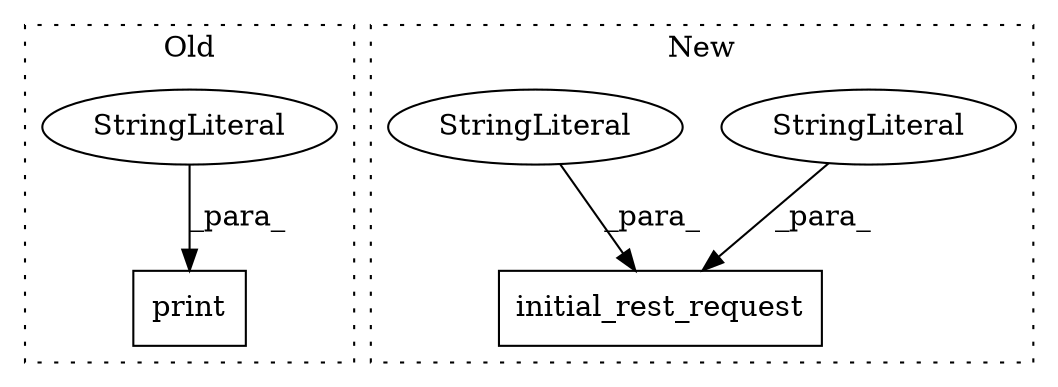 digraph G {
subgraph cluster0 {
1 [label="print" a="32" s="3804,3835" l="6,1" shape="box"];
3 [label="StringLiteral" a="45" s="3810" l="25" shape="ellipse"];
label = "Old";
style="dotted";
}
subgraph cluster1 {
2 [label="initial_rest_request" a="32" s="1937,1976" l="21,1" shape="box"];
4 [label="StringLiteral" a="45" s="1958" l="10" shape="ellipse"];
5 [label="StringLiteral" a="45" s="1969" l="7" shape="ellipse"];
label = "New";
style="dotted";
}
3 -> 1 [label="_para_"];
4 -> 2 [label="_para_"];
5 -> 2 [label="_para_"];
}